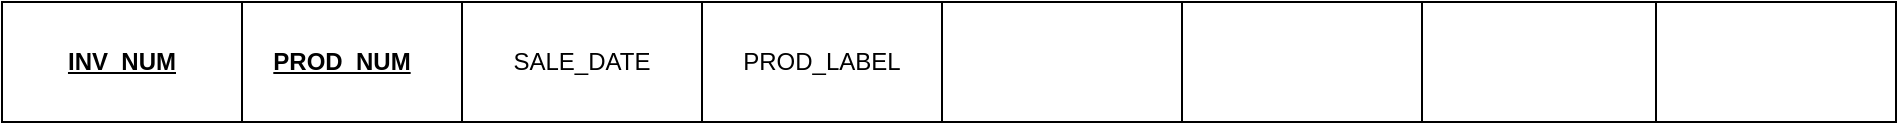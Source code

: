 <mxfile version="24.7.7">
  <diagram name="Page-1" id="zJmTLb1tvvRPAMvF67Xo">
    <mxGraphModel dx="1362" dy="671" grid="1" gridSize="10" guides="1" tooltips="1" connect="1" arrows="1" fold="1" page="1" pageScale="1" pageWidth="827" pageHeight="1169" math="0" shadow="0">
      <root>
        <mxCell id="0" />
        <mxCell id="1" parent="0" />
        <mxCell id="rd1JNepwzcPe7j2IbGUV-1" value="" style="rounded=0;whiteSpace=wrap;html=1;" vertex="1" parent="1">
          <mxGeometry x="350" y="320" width="120" height="60" as="geometry" />
        </mxCell>
        <mxCell id="rd1JNepwzcPe7j2IbGUV-2" value="PROD_LABEL" style="rounded=0;whiteSpace=wrap;html=1;" vertex="1" parent="1">
          <mxGeometry x="350" y="320" width="120" height="60" as="geometry" />
        </mxCell>
        <mxCell id="rd1JNepwzcPe7j2IbGUV-3" value="" style="rounded=0;whiteSpace=wrap;html=1;" vertex="1" parent="1">
          <mxGeometry x="470" y="320" width="120" height="60" as="geometry" />
        </mxCell>
        <mxCell id="rd1JNepwzcPe7j2IbGUV-4" value="SALE_DATE" style="rounded=0;whiteSpace=wrap;html=1;" vertex="1" parent="1">
          <mxGeometry x="230" y="320" width="120" height="60" as="geometry" />
        </mxCell>
        <mxCell id="rd1JNepwzcPe7j2IbGUV-5" value="&lt;b&gt;&lt;u&gt;PROD_NUM&lt;/u&gt;&lt;/b&gt;" style="rounded=0;whiteSpace=wrap;html=1;" vertex="1" parent="1">
          <mxGeometry x="110" y="320" width="120" height="60" as="geometry" />
        </mxCell>
        <mxCell id="rd1JNepwzcPe7j2IbGUV-6" value="&lt;b&gt;&lt;u&gt;INV_NUM&lt;/u&gt;&lt;/b&gt;" style="rounded=0;whiteSpace=wrap;html=1;" vertex="1" parent="1">
          <mxGeometry y="320" width="120" height="60" as="geometry" />
        </mxCell>
        <mxCell id="rd1JNepwzcPe7j2IbGUV-7" value="" style="rounded=0;whiteSpace=wrap;html=1;" vertex="1" parent="1">
          <mxGeometry x="590" y="320" width="120" height="60" as="geometry" />
        </mxCell>
        <mxCell id="rd1JNepwzcPe7j2IbGUV-8" value="" style="rounded=0;whiteSpace=wrap;html=1;" vertex="1" parent="1">
          <mxGeometry x="710" y="320" width="120" height="60" as="geometry" />
        </mxCell>
        <mxCell id="rd1JNepwzcPe7j2IbGUV-9" value="" style="rounded=0;whiteSpace=wrap;html=1;" vertex="1" parent="1">
          <mxGeometry x="827" y="320" width="120" height="60" as="geometry" />
        </mxCell>
      </root>
    </mxGraphModel>
  </diagram>
</mxfile>
